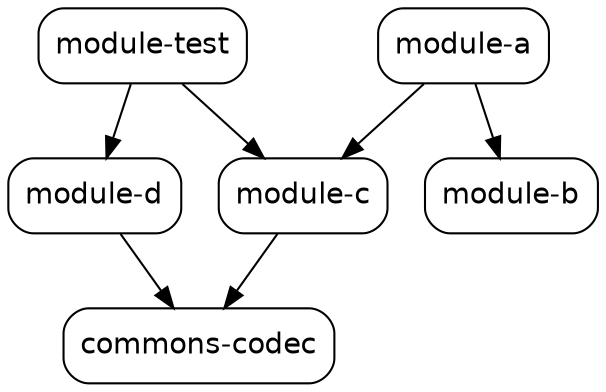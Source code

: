 digraph "optional-test" {
  node [shape="box",style="rounded",fontname="Helvetica",fontsize="14"]
  edge [fontsize="10",fontname="Helvetica"]

  // Node Definitions:
  "com.github.ferstl:module-c:jar:compile"[label=<module-c>]
  "commons-codec:commons-codec:jar:compile"[label=<commons-codec>]
  "com.github.ferstl:module-a:jar:compile"[label=<module-a>]
  "com.github.ferstl:module-b:jar:compile"[label=<module-b>]
  "com.github.ferstl:module-d:jar:compile"[label=<module-d>]
  "com.github.ferstl:module-test:jar:compile"[label=<module-test>]

  // Edge Definitions:
  "com.github.ferstl:module-c:jar:compile" -> "commons-codec:commons-codec:jar:compile"
  "com.github.ferstl:module-a:jar:compile" -> "com.github.ferstl:module-b:jar:compile"
  "com.github.ferstl:module-a:jar:compile" -> "com.github.ferstl:module-c:jar:compile"
  "com.github.ferstl:module-d:jar:compile" -> "commons-codec:commons-codec:jar:compile"
  "com.github.ferstl:module-test:jar:compile" -> "com.github.ferstl:module-c:jar:compile"
  "com.github.ferstl:module-test:jar:compile" -> "com.github.ferstl:module-d:jar:compile"
}

